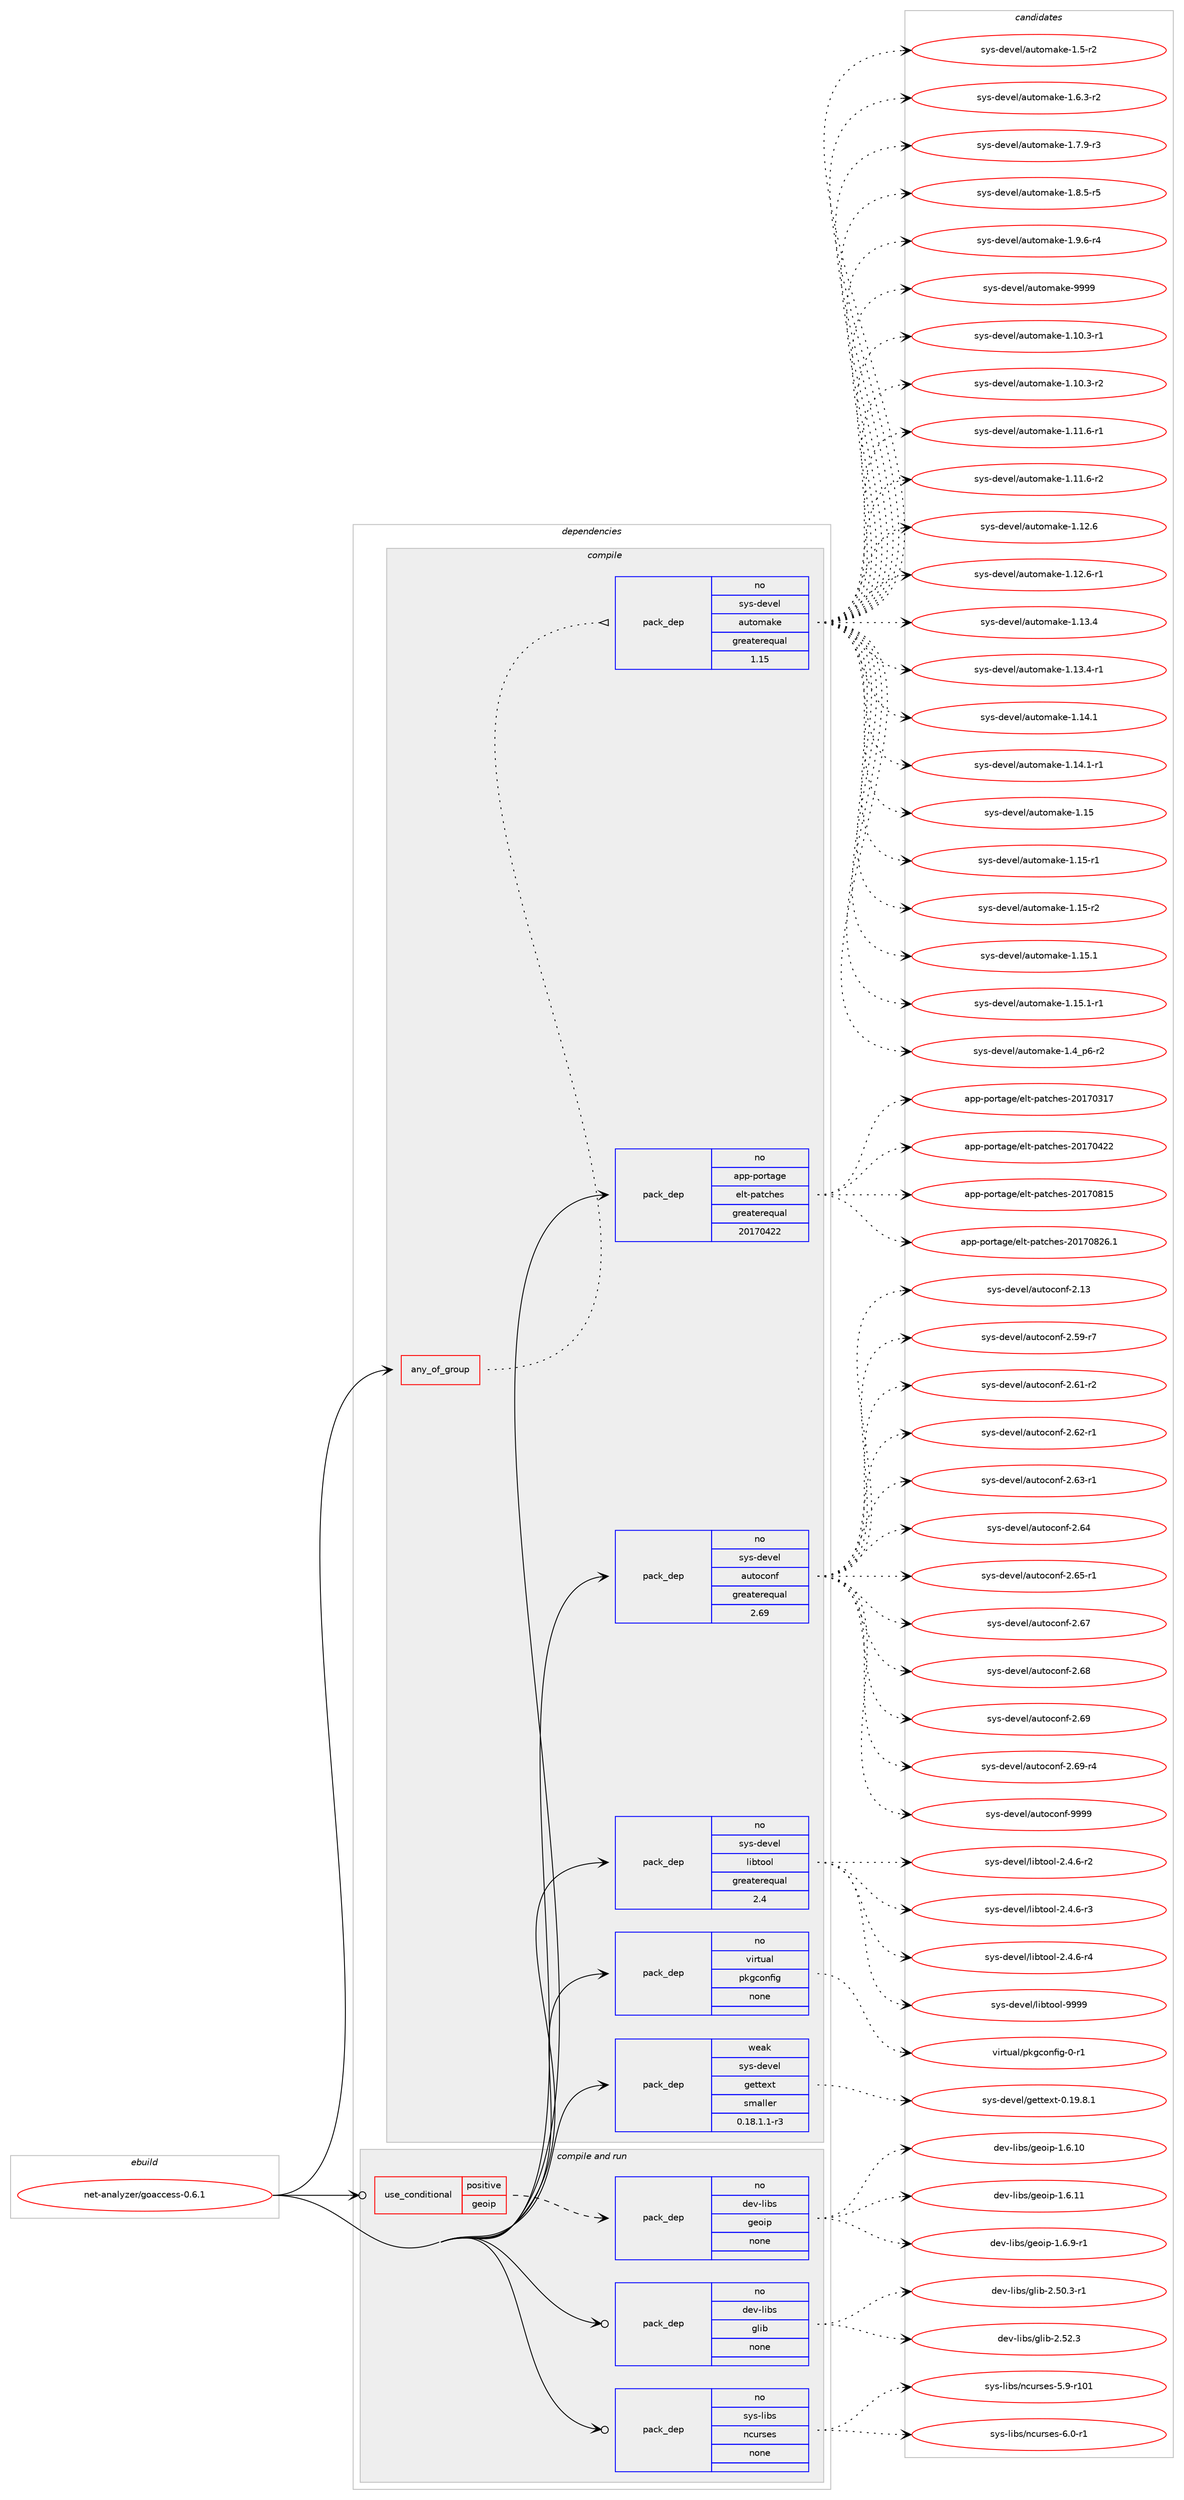 digraph prolog {

# *************
# Graph options
# *************

newrank=true;
concentrate=true;
compound=true;
graph [rankdir=LR,fontname=Helvetica,fontsize=10,ranksep=1.5];#, ranksep=2.5, nodesep=0.2];
edge  [arrowhead=vee];
node  [fontname=Helvetica,fontsize=10];

# **********
# The ebuild
# **********

subgraph cluster_leftcol {
color=gray;
rank=same;
label=<<i>ebuild</i>>;
id [label="net-analyzer/goaccess-0.6.1", color=red, width=4, href="../net-analyzer/goaccess-0.6.1.svg"];
}

# ****************
# The dependencies
# ****************

subgraph cluster_midcol {
color=gray;
label=<<i>dependencies</i>>;
subgraph cluster_compile {
fillcolor="#eeeeee";
style=filled;
label=<<i>compile</i>>;
subgraph any6307 {
dependency399426 [label=<<TABLE BORDER="0" CELLBORDER="1" CELLSPACING="0" CELLPADDING="4"><TR><TD CELLPADDING="10">any_of_group</TD></TR></TABLE>>, shape=none, color=red];subgraph pack294373 {
dependency399427 [label=<<TABLE BORDER="0" CELLBORDER="1" CELLSPACING="0" CELLPADDING="4" WIDTH="220"><TR><TD ROWSPAN="6" CELLPADDING="30">pack_dep</TD></TR><TR><TD WIDTH="110">no</TD></TR><TR><TD>sys-devel</TD></TR><TR><TD>automake</TD></TR><TR><TD>greaterequal</TD></TR><TR><TD>1.15</TD></TR></TABLE>>, shape=none, color=blue];
}
dependency399426:e -> dependency399427:w [weight=20,style="dotted",arrowhead="oinv"];
}
id:e -> dependency399426:w [weight=20,style="solid",arrowhead="vee"];
subgraph pack294374 {
dependency399428 [label=<<TABLE BORDER="0" CELLBORDER="1" CELLSPACING="0" CELLPADDING="4" WIDTH="220"><TR><TD ROWSPAN="6" CELLPADDING="30">pack_dep</TD></TR><TR><TD WIDTH="110">no</TD></TR><TR><TD>app-portage</TD></TR><TR><TD>elt-patches</TD></TR><TR><TD>greaterequal</TD></TR><TR><TD>20170422</TD></TR></TABLE>>, shape=none, color=blue];
}
id:e -> dependency399428:w [weight=20,style="solid",arrowhead="vee"];
subgraph pack294375 {
dependency399429 [label=<<TABLE BORDER="0" CELLBORDER="1" CELLSPACING="0" CELLPADDING="4" WIDTH="220"><TR><TD ROWSPAN="6" CELLPADDING="30">pack_dep</TD></TR><TR><TD WIDTH="110">no</TD></TR><TR><TD>sys-devel</TD></TR><TR><TD>autoconf</TD></TR><TR><TD>greaterequal</TD></TR><TR><TD>2.69</TD></TR></TABLE>>, shape=none, color=blue];
}
id:e -> dependency399429:w [weight=20,style="solid",arrowhead="vee"];
subgraph pack294376 {
dependency399430 [label=<<TABLE BORDER="0" CELLBORDER="1" CELLSPACING="0" CELLPADDING="4" WIDTH="220"><TR><TD ROWSPAN="6" CELLPADDING="30">pack_dep</TD></TR><TR><TD WIDTH="110">no</TD></TR><TR><TD>sys-devel</TD></TR><TR><TD>libtool</TD></TR><TR><TD>greaterequal</TD></TR><TR><TD>2.4</TD></TR></TABLE>>, shape=none, color=blue];
}
id:e -> dependency399430:w [weight=20,style="solid",arrowhead="vee"];
subgraph pack294377 {
dependency399431 [label=<<TABLE BORDER="0" CELLBORDER="1" CELLSPACING="0" CELLPADDING="4" WIDTH="220"><TR><TD ROWSPAN="6" CELLPADDING="30">pack_dep</TD></TR><TR><TD WIDTH="110">no</TD></TR><TR><TD>virtual</TD></TR><TR><TD>pkgconfig</TD></TR><TR><TD>none</TD></TR><TR><TD></TD></TR></TABLE>>, shape=none, color=blue];
}
id:e -> dependency399431:w [weight=20,style="solid",arrowhead="vee"];
subgraph pack294378 {
dependency399432 [label=<<TABLE BORDER="0" CELLBORDER="1" CELLSPACING="0" CELLPADDING="4" WIDTH="220"><TR><TD ROWSPAN="6" CELLPADDING="30">pack_dep</TD></TR><TR><TD WIDTH="110">weak</TD></TR><TR><TD>sys-devel</TD></TR><TR><TD>gettext</TD></TR><TR><TD>smaller</TD></TR><TR><TD>0.18.1.1-r3</TD></TR></TABLE>>, shape=none, color=blue];
}
id:e -> dependency399432:w [weight=20,style="solid",arrowhead="vee"];
}
subgraph cluster_compileandrun {
fillcolor="#eeeeee";
style=filled;
label=<<i>compile and run</i>>;
subgraph cond98561 {
dependency399433 [label=<<TABLE BORDER="0" CELLBORDER="1" CELLSPACING="0" CELLPADDING="4"><TR><TD ROWSPAN="3" CELLPADDING="10">use_conditional</TD></TR><TR><TD>positive</TD></TR><TR><TD>geoip</TD></TR></TABLE>>, shape=none, color=red];
subgraph pack294379 {
dependency399434 [label=<<TABLE BORDER="0" CELLBORDER="1" CELLSPACING="0" CELLPADDING="4" WIDTH="220"><TR><TD ROWSPAN="6" CELLPADDING="30">pack_dep</TD></TR><TR><TD WIDTH="110">no</TD></TR><TR><TD>dev-libs</TD></TR><TR><TD>geoip</TD></TR><TR><TD>none</TD></TR><TR><TD></TD></TR></TABLE>>, shape=none, color=blue];
}
dependency399433:e -> dependency399434:w [weight=20,style="dashed",arrowhead="vee"];
}
id:e -> dependency399433:w [weight=20,style="solid",arrowhead="odotvee"];
subgraph pack294380 {
dependency399435 [label=<<TABLE BORDER="0" CELLBORDER="1" CELLSPACING="0" CELLPADDING="4" WIDTH="220"><TR><TD ROWSPAN="6" CELLPADDING="30">pack_dep</TD></TR><TR><TD WIDTH="110">no</TD></TR><TR><TD>dev-libs</TD></TR><TR><TD>glib</TD></TR><TR><TD>none</TD></TR><TR><TD></TD></TR></TABLE>>, shape=none, color=blue];
}
id:e -> dependency399435:w [weight=20,style="solid",arrowhead="odotvee"];
subgraph pack294381 {
dependency399436 [label=<<TABLE BORDER="0" CELLBORDER="1" CELLSPACING="0" CELLPADDING="4" WIDTH="220"><TR><TD ROWSPAN="6" CELLPADDING="30">pack_dep</TD></TR><TR><TD WIDTH="110">no</TD></TR><TR><TD>sys-libs</TD></TR><TR><TD>ncurses</TD></TR><TR><TD>none</TD></TR><TR><TD></TD></TR></TABLE>>, shape=none, color=blue];
}
id:e -> dependency399436:w [weight=20,style="solid",arrowhead="odotvee"];
}
subgraph cluster_run {
fillcolor="#eeeeee";
style=filled;
label=<<i>run</i>>;
}
}

# **************
# The candidates
# **************

subgraph cluster_choices {
rank=same;
color=gray;
label=<<i>candidates</i>>;

subgraph choice294373 {
color=black;
nodesep=1;
choice11512111545100101118101108479711711611110997107101454946494846514511449 [label="sys-devel/automake-1.10.3-r1", color=red, width=4,href="../sys-devel/automake-1.10.3-r1.svg"];
choice11512111545100101118101108479711711611110997107101454946494846514511450 [label="sys-devel/automake-1.10.3-r2", color=red, width=4,href="../sys-devel/automake-1.10.3-r2.svg"];
choice11512111545100101118101108479711711611110997107101454946494946544511449 [label="sys-devel/automake-1.11.6-r1", color=red, width=4,href="../sys-devel/automake-1.11.6-r1.svg"];
choice11512111545100101118101108479711711611110997107101454946494946544511450 [label="sys-devel/automake-1.11.6-r2", color=red, width=4,href="../sys-devel/automake-1.11.6-r2.svg"];
choice1151211154510010111810110847971171161111099710710145494649504654 [label="sys-devel/automake-1.12.6", color=red, width=4,href="../sys-devel/automake-1.12.6.svg"];
choice11512111545100101118101108479711711611110997107101454946495046544511449 [label="sys-devel/automake-1.12.6-r1", color=red, width=4,href="../sys-devel/automake-1.12.6-r1.svg"];
choice1151211154510010111810110847971171161111099710710145494649514652 [label="sys-devel/automake-1.13.4", color=red, width=4,href="../sys-devel/automake-1.13.4.svg"];
choice11512111545100101118101108479711711611110997107101454946495146524511449 [label="sys-devel/automake-1.13.4-r1", color=red, width=4,href="../sys-devel/automake-1.13.4-r1.svg"];
choice1151211154510010111810110847971171161111099710710145494649524649 [label="sys-devel/automake-1.14.1", color=red, width=4,href="../sys-devel/automake-1.14.1.svg"];
choice11512111545100101118101108479711711611110997107101454946495246494511449 [label="sys-devel/automake-1.14.1-r1", color=red, width=4,href="../sys-devel/automake-1.14.1-r1.svg"];
choice115121115451001011181011084797117116111109971071014549464953 [label="sys-devel/automake-1.15", color=red, width=4,href="../sys-devel/automake-1.15.svg"];
choice1151211154510010111810110847971171161111099710710145494649534511449 [label="sys-devel/automake-1.15-r1", color=red, width=4,href="../sys-devel/automake-1.15-r1.svg"];
choice1151211154510010111810110847971171161111099710710145494649534511450 [label="sys-devel/automake-1.15-r2", color=red, width=4,href="../sys-devel/automake-1.15-r2.svg"];
choice1151211154510010111810110847971171161111099710710145494649534649 [label="sys-devel/automake-1.15.1", color=red, width=4,href="../sys-devel/automake-1.15.1.svg"];
choice11512111545100101118101108479711711611110997107101454946495346494511449 [label="sys-devel/automake-1.15.1-r1", color=red, width=4,href="../sys-devel/automake-1.15.1-r1.svg"];
choice115121115451001011181011084797117116111109971071014549465295112544511450 [label="sys-devel/automake-1.4_p6-r2", color=red, width=4,href="../sys-devel/automake-1.4_p6-r2.svg"];
choice11512111545100101118101108479711711611110997107101454946534511450 [label="sys-devel/automake-1.5-r2", color=red, width=4,href="../sys-devel/automake-1.5-r2.svg"];
choice115121115451001011181011084797117116111109971071014549465446514511450 [label="sys-devel/automake-1.6.3-r2", color=red, width=4,href="../sys-devel/automake-1.6.3-r2.svg"];
choice115121115451001011181011084797117116111109971071014549465546574511451 [label="sys-devel/automake-1.7.9-r3", color=red, width=4,href="../sys-devel/automake-1.7.9-r3.svg"];
choice115121115451001011181011084797117116111109971071014549465646534511453 [label="sys-devel/automake-1.8.5-r5", color=red, width=4,href="../sys-devel/automake-1.8.5-r5.svg"];
choice115121115451001011181011084797117116111109971071014549465746544511452 [label="sys-devel/automake-1.9.6-r4", color=red, width=4,href="../sys-devel/automake-1.9.6-r4.svg"];
choice115121115451001011181011084797117116111109971071014557575757 [label="sys-devel/automake-9999", color=red, width=4,href="../sys-devel/automake-9999.svg"];
dependency399427:e -> choice11512111545100101118101108479711711611110997107101454946494846514511449:w [style=dotted,weight="100"];
dependency399427:e -> choice11512111545100101118101108479711711611110997107101454946494846514511450:w [style=dotted,weight="100"];
dependency399427:e -> choice11512111545100101118101108479711711611110997107101454946494946544511449:w [style=dotted,weight="100"];
dependency399427:e -> choice11512111545100101118101108479711711611110997107101454946494946544511450:w [style=dotted,weight="100"];
dependency399427:e -> choice1151211154510010111810110847971171161111099710710145494649504654:w [style=dotted,weight="100"];
dependency399427:e -> choice11512111545100101118101108479711711611110997107101454946495046544511449:w [style=dotted,weight="100"];
dependency399427:e -> choice1151211154510010111810110847971171161111099710710145494649514652:w [style=dotted,weight="100"];
dependency399427:e -> choice11512111545100101118101108479711711611110997107101454946495146524511449:w [style=dotted,weight="100"];
dependency399427:e -> choice1151211154510010111810110847971171161111099710710145494649524649:w [style=dotted,weight="100"];
dependency399427:e -> choice11512111545100101118101108479711711611110997107101454946495246494511449:w [style=dotted,weight="100"];
dependency399427:e -> choice115121115451001011181011084797117116111109971071014549464953:w [style=dotted,weight="100"];
dependency399427:e -> choice1151211154510010111810110847971171161111099710710145494649534511449:w [style=dotted,weight="100"];
dependency399427:e -> choice1151211154510010111810110847971171161111099710710145494649534511450:w [style=dotted,weight="100"];
dependency399427:e -> choice1151211154510010111810110847971171161111099710710145494649534649:w [style=dotted,weight="100"];
dependency399427:e -> choice11512111545100101118101108479711711611110997107101454946495346494511449:w [style=dotted,weight="100"];
dependency399427:e -> choice115121115451001011181011084797117116111109971071014549465295112544511450:w [style=dotted,weight="100"];
dependency399427:e -> choice11512111545100101118101108479711711611110997107101454946534511450:w [style=dotted,weight="100"];
dependency399427:e -> choice115121115451001011181011084797117116111109971071014549465446514511450:w [style=dotted,weight="100"];
dependency399427:e -> choice115121115451001011181011084797117116111109971071014549465546574511451:w [style=dotted,weight="100"];
dependency399427:e -> choice115121115451001011181011084797117116111109971071014549465646534511453:w [style=dotted,weight="100"];
dependency399427:e -> choice115121115451001011181011084797117116111109971071014549465746544511452:w [style=dotted,weight="100"];
dependency399427:e -> choice115121115451001011181011084797117116111109971071014557575757:w [style=dotted,weight="100"];
}
subgraph choice294374 {
color=black;
nodesep=1;
choice97112112451121111141169710310147101108116451129711699104101115455048495548514955 [label="app-portage/elt-patches-20170317", color=red, width=4,href="../app-portage/elt-patches-20170317.svg"];
choice97112112451121111141169710310147101108116451129711699104101115455048495548525050 [label="app-portage/elt-patches-20170422", color=red, width=4,href="../app-portage/elt-patches-20170422.svg"];
choice97112112451121111141169710310147101108116451129711699104101115455048495548564953 [label="app-portage/elt-patches-20170815", color=red, width=4,href="../app-portage/elt-patches-20170815.svg"];
choice971121124511211111411697103101471011081164511297116991041011154550484955485650544649 [label="app-portage/elt-patches-20170826.1", color=red, width=4,href="../app-portage/elt-patches-20170826.1.svg"];
dependency399428:e -> choice97112112451121111141169710310147101108116451129711699104101115455048495548514955:w [style=dotted,weight="100"];
dependency399428:e -> choice97112112451121111141169710310147101108116451129711699104101115455048495548525050:w [style=dotted,weight="100"];
dependency399428:e -> choice97112112451121111141169710310147101108116451129711699104101115455048495548564953:w [style=dotted,weight="100"];
dependency399428:e -> choice971121124511211111411697103101471011081164511297116991041011154550484955485650544649:w [style=dotted,weight="100"];
}
subgraph choice294375 {
color=black;
nodesep=1;
choice115121115451001011181011084797117116111991111101024550464951 [label="sys-devel/autoconf-2.13", color=red, width=4,href="../sys-devel/autoconf-2.13.svg"];
choice1151211154510010111810110847971171161119911111010245504653574511455 [label="sys-devel/autoconf-2.59-r7", color=red, width=4,href="../sys-devel/autoconf-2.59-r7.svg"];
choice1151211154510010111810110847971171161119911111010245504654494511450 [label="sys-devel/autoconf-2.61-r2", color=red, width=4,href="../sys-devel/autoconf-2.61-r2.svg"];
choice1151211154510010111810110847971171161119911111010245504654504511449 [label="sys-devel/autoconf-2.62-r1", color=red, width=4,href="../sys-devel/autoconf-2.62-r1.svg"];
choice1151211154510010111810110847971171161119911111010245504654514511449 [label="sys-devel/autoconf-2.63-r1", color=red, width=4,href="../sys-devel/autoconf-2.63-r1.svg"];
choice115121115451001011181011084797117116111991111101024550465452 [label="sys-devel/autoconf-2.64", color=red, width=4,href="../sys-devel/autoconf-2.64.svg"];
choice1151211154510010111810110847971171161119911111010245504654534511449 [label="sys-devel/autoconf-2.65-r1", color=red, width=4,href="../sys-devel/autoconf-2.65-r1.svg"];
choice115121115451001011181011084797117116111991111101024550465455 [label="sys-devel/autoconf-2.67", color=red, width=4,href="../sys-devel/autoconf-2.67.svg"];
choice115121115451001011181011084797117116111991111101024550465456 [label="sys-devel/autoconf-2.68", color=red, width=4,href="../sys-devel/autoconf-2.68.svg"];
choice115121115451001011181011084797117116111991111101024550465457 [label="sys-devel/autoconf-2.69", color=red, width=4,href="../sys-devel/autoconf-2.69.svg"];
choice1151211154510010111810110847971171161119911111010245504654574511452 [label="sys-devel/autoconf-2.69-r4", color=red, width=4,href="../sys-devel/autoconf-2.69-r4.svg"];
choice115121115451001011181011084797117116111991111101024557575757 [label="sys-devel/autoconf-9999", color=red, width=4,href="../sys-devel/autoconf-9999.svg"];
dependency399429:e -> choice115121115451001011181011084797117116111991111101024550464951:w [style=dotted,weight="100"];
dependency399429:e -> choice1151211154510010111810110847971171161119911111010245504653574511455:w [style=dotted,weight="100"];
dependency399429:e -> choice1151211154510010111810110847971171161119911111010245504654494511450:w [style=dotted,weight="100"];
dependency399429:e -> choice1151211154510010111810110847971171161119911111010245504654504511449:w [style=dotted,weight="100"];
dependency399429:e -> choice1151211154510010111810110847971171161119911111010245504654514511449:w [style=dotted,weight="100"];
dependency399429:e -> choice115121115451001011181011084797117116111991111101024550465452:w [style=dotted,weight="100"];
dependency399429:e -> choice1151211154510010111810110847971171161119911111010245504654534511449:w [style=dotted,weight="100"];
dependency399429:e -> choice115121115451001011181011084797117116111991111101024550465455:w [style=dotted,weight="100"];
dependency399429:e -> choice115121115451001011181011084797117116111991111101024550465456:w [style=dotted,weight="100"];
dependency399429:e -> choice115121115451001011181011084797117116111991111101024550465457:w [style=dotted,weight="100"];
dependency399429:e -> choice1151211154510010111810110847971171161119911111010245504654574511452:w [style=dotted,weight="100"];
dependency399429:e -> choice115121115451001011181011084797117116111991111101024557575757:w [style=dotted,weight="100"];
}
subgraph choice294376 {
color=black;
nodesep=1;
choice1151211154510010111810110847108105981161111111084550465246544511450 [label="sys-devel/libtool-2.4.6-r2", color=red, width=4,href="../sys-devel/libtool-2.4.6-r2.svg"];
choice1151211154510010111810110847108105981161111111084550465246544511451 [label="sys-devel/libtool-2.4.6-r3", color=red, width=4,href="../sys-devel/libtool-2.4.6-r3.svg"];
choice1151211154510010111810110847108105981161111111084550465246544511452 [label="sys-devel/libtool-2.4.6-r4", color=red, width=4,href="../sys-devel/libtool-2.4.6-r4.svg"];
choice1151211154510010111810110847108105981161111111084557575757 [label="sys-devel/libtool-9999", color=red, width=4,href="../sys-devel/libtool-9999.svg"];
dependency399430:e -> choice1151211154510010111810110847108105981161111111084550465246544511450:w [style=dotted,weight="100"];
dependency399430:e -> choice1151211154510010111810110847108105981161111111084550465246544511451:w [style=dotted,weight="100"];
dependency399430:e -> choice1151211154510010111810110847108105981161111111084550465246544511452:w [style=dotted,weight="100"];
dependency399430:e -> choice1151211154510010111810110847108105981161111111084557575757:w [style=dotted,weight="100"];
}
subgraph choice294377 {
color=black;
nodesep=1;
choice11810511411611797108471121071039911111010210510345484511449 [label="virtual/pkgconfig-0-r1", color=red, width=4,href="../virtual/pkgconfig-0-r1.svg"];
dependency399431:e -> choice11810511411611797108471121071039911111010210510345484511449:w [style=dotted,weight="100"];
}
subgraph choice294378 {
color=black;
nodesep=1;
choice1151211154510010111810110847103101116116101120116454846495746564649 [label="sys-devel/gettext-0.19.8.1", color=red, width=4,href="../sys-devel/gettext-0.19.8.1.svg"];
dependency399432:e -> choice1151211154510010111810110847103101116116101120116454846495746564649:w [style=dotted,weight="100"];
}
subgraph choice294379 {
color=black;
nodesep=1;
choice10010111845108105981154710310111110511245494654464948 [label="dev-libs/geoip-1.6.10", color=red, width=4,href="../dev-libs/geoip-1.6.10.svg"];
choice10010111845108105981154710310111110511245494654464949 [label="dev-libs/geoip-1.6.11", color=red, width=4,href="../dev-libs/geoip-1.6.11.svg"];
choice1001011184510810598115471031011111051124549465446574511449 [label="dev-libs/geoip-1.6.9-r1", color=red, width=4,href="../dev-libs/geoip-1.6.9-r1.svg"];
dependency399434:e -> choice10010111845108105981154710310111110511245494654464948:w [style=dotted,weight="100"];
dependency399434:e -> choice10010111845108105981154710310111110511245494654464949:w [style=dotted,weight="100"];
dependency399434:e -> choice1001011184510810598115471031011111051124549465446574511449:w [style=dotted,weight="100"];
}
subgraph choice294380 {
color=black;
nodesep=1;
choice10010111845108105981154710310810598455046534846514511449 [label="dev-libs/glib-2.50.3-r1", color=red, width=4,href="../dev-libs/glib-2.50.3-r1.svg"];
choice1001011184510810598115471031081059845504653504651 [label="dev-libs/glib-2.52.3", color=red, width=4,href="../dev-libs/glib-2.52.3.svg"];
dependency399435:e -> choice10010111845108105981154710310810598455046534846514511449:w [style=dotted,weight="100"];
dependency399435:e -> choice1001011184510810598115471031081059845504653504651:w [style=dotted,weight="100"];
}
subgraph choice294381 {
color=black;
nodesep=1;
choice115121115451081059811547110991171141151011154553465745114494849 [label="sys-libs/ncurses-5.9-r101", color=red, width=4,href="../sys-libs/ncurses-5.9-r101.svg"];
choice11512111545108105981154711099117114115101115455446484511449 [label="sys-libs/ncurses-6.0-r1", color=red, width=4,href="../sys-libs/ncurses-6.0-r1.svg"];
dependency399436:e -> choice115121115451081059811547110991171141151011154553465745114494849:w [style=dotted,weight="100"];
dependency399436:e -> choice11512111545108105981154711099117114115101115455446484511449:w [style=dotted,weight="100"];
}
}

}
